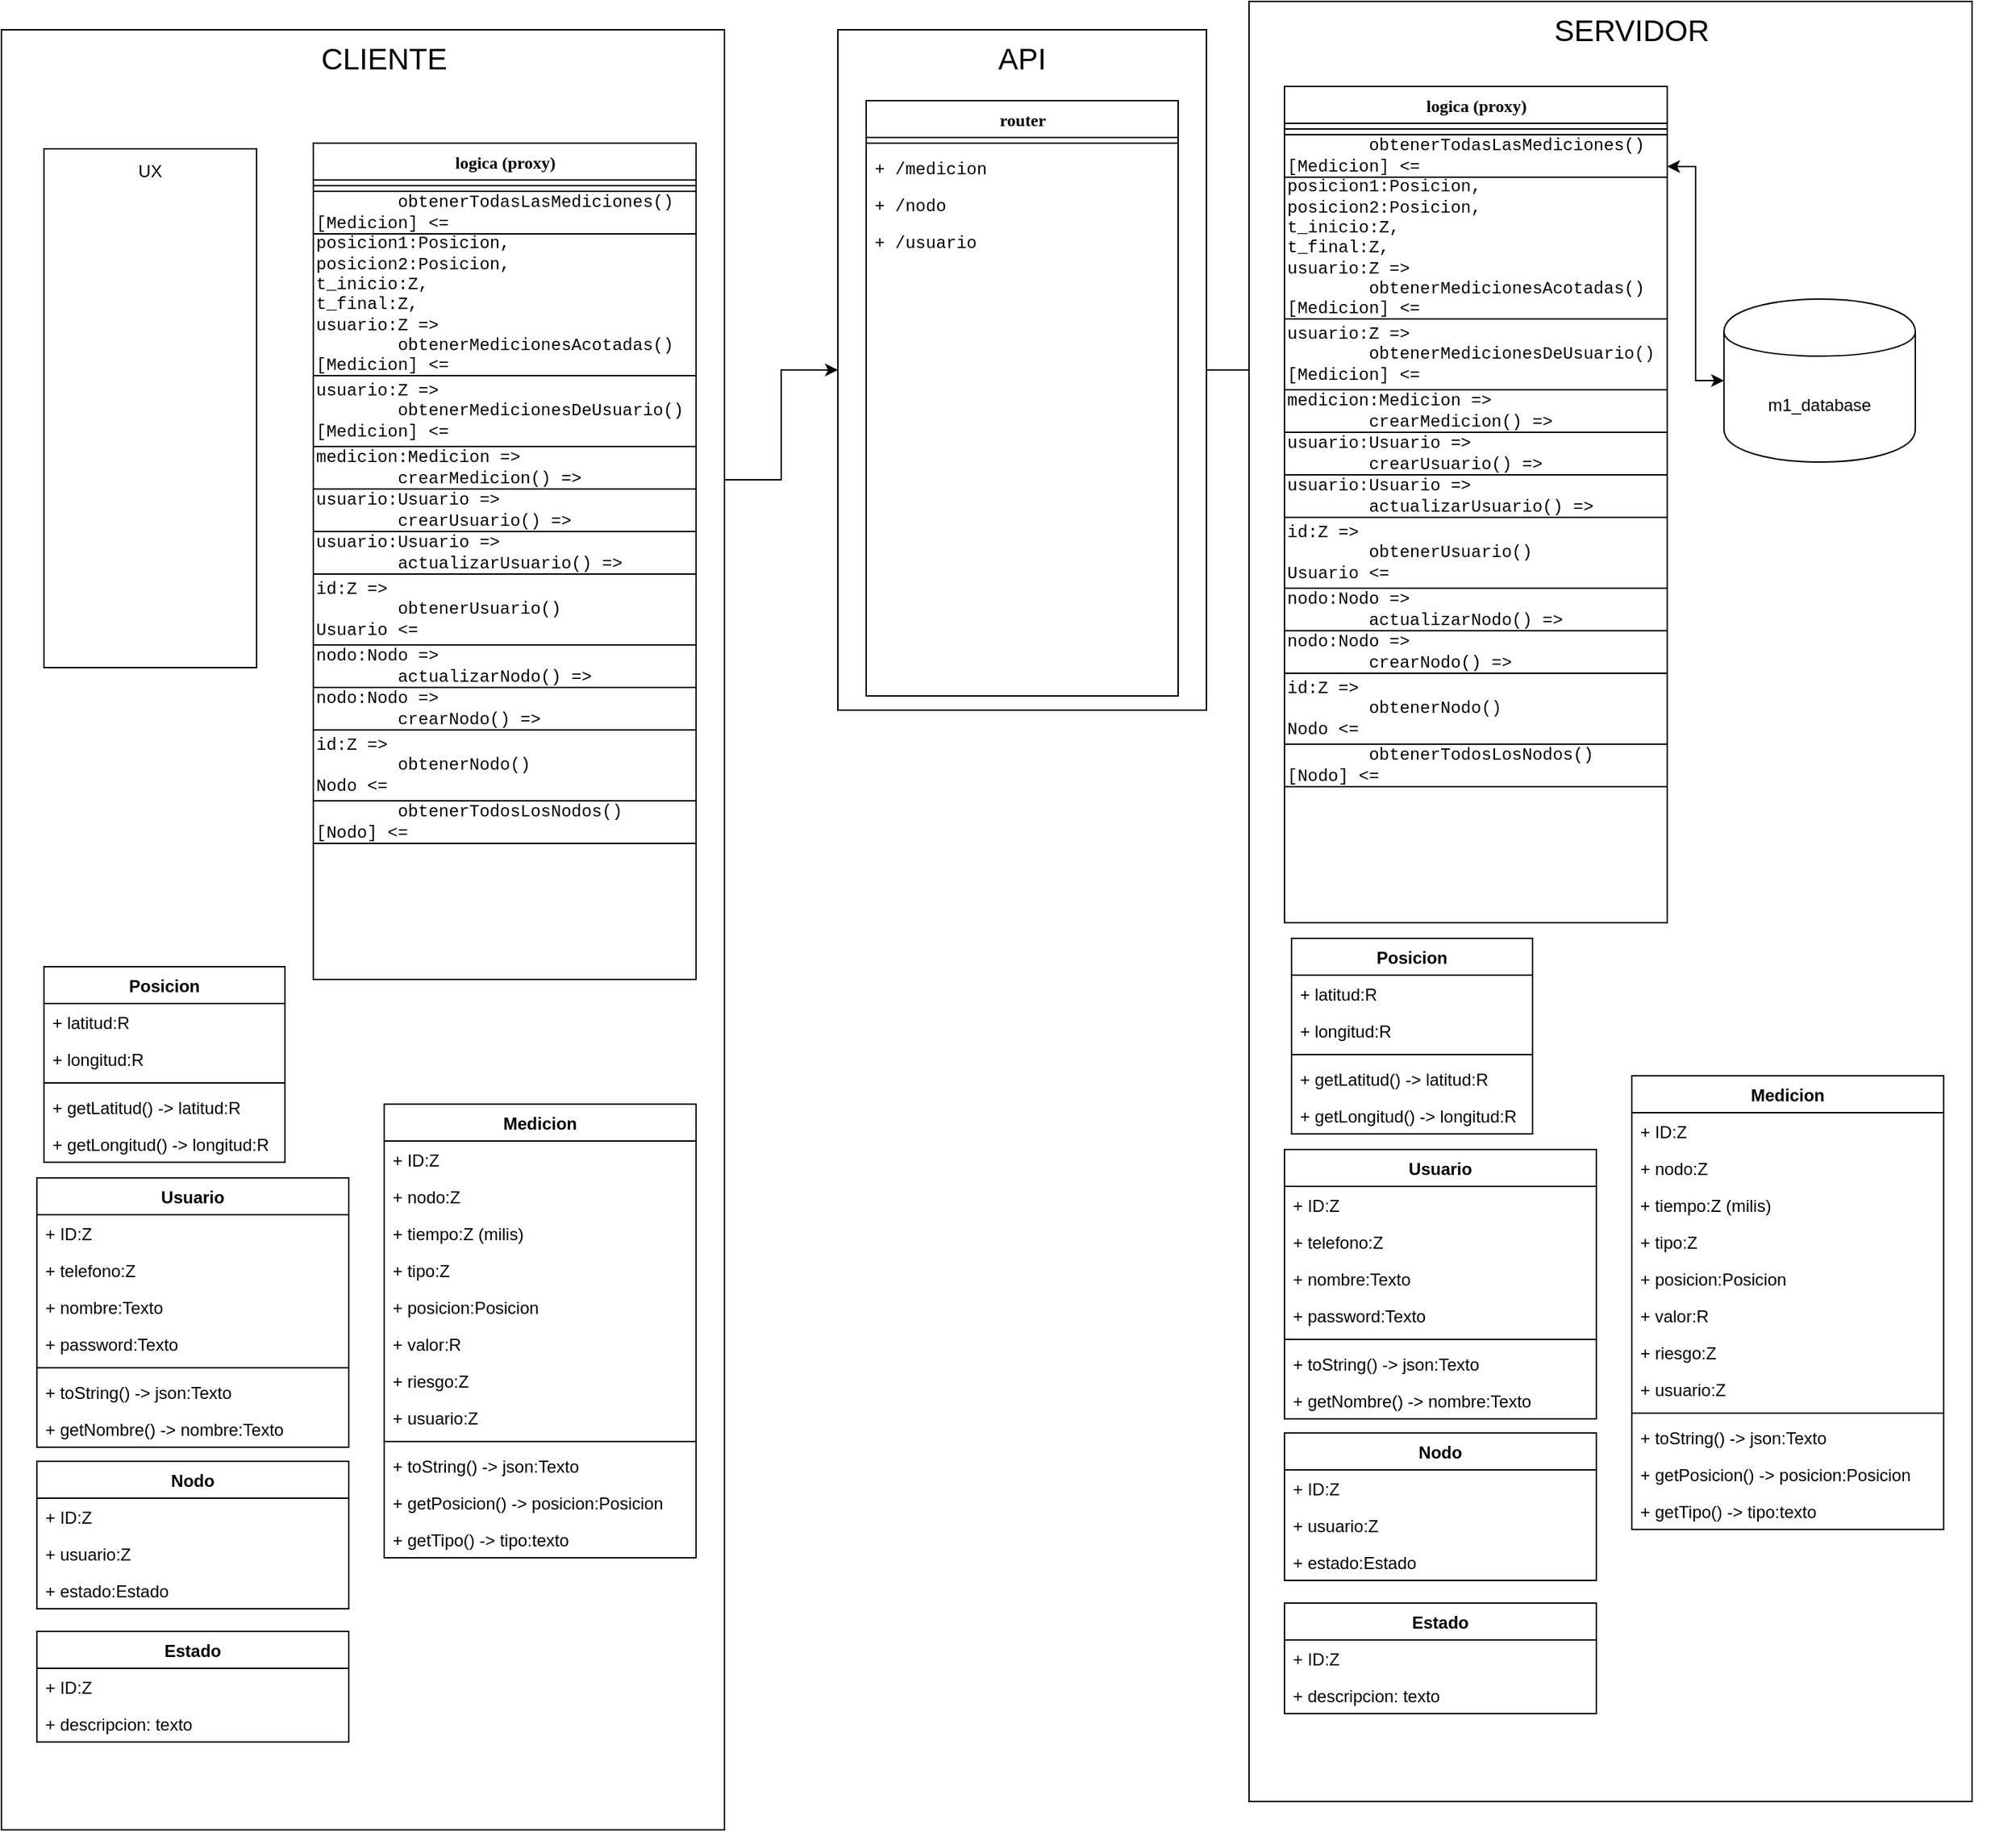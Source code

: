 <mxfile version="12.6.5" type="device"><diagram name="Page-1" id="6133507b-19e7-1e82-6fc7-422aa6c4b21f"><mxGraphModel dx="1240" dy="729" grid="1" gridSize="10" guides="1" tooltips="1" connect="1" arrows="1" fold="1" page="1" pageScale="1" pageWidth="1100" pageHeight="850" background="#ffffff" math="0" shadow="0"><root><mxCell id="0"/><mxCell id="1" parent="0"/><mxCell id="sc-52_LfDjqddXTNMuzJ-3" value="" style="group" parent="1" vertex="1" connectable="0"><mxGeometry x="120" y="50" width="510" height="1270" as="geometry"/></mxCell><mxCell id="sc-52_LfDjqddXTNMuzJ-1" value="" style="rounded=0;whiteSpace=wrap;html=1;" parent="sc-52_LfDjqddXTNMuzJ-3" vertex="1"><mxGeometry x="-30" width="510" height="1270" as="geometry"/></mxCell><mxCell id="sc-52_LfDjqddXTNMuzJ-2" value="&lt;font style=&quot;font-size: 21px&quot;&gt;CLIENTE&lt;/font&gt;" style="text;html=1;strokeColor=none;fillColor=none;align=center;verticalAlign=middle;whiteSpace=wrap;rounded=0;" parent="sc-52_LfDjqddXTNMuzJ-3" vertex="1"><mxGeometry x="175" y="10" width="130" height="20" as="geometry"/></mxCell><mxCell id="235556782a83e6d0-1" value="logica (proxy)" style="swimlane;html=1;fontStyle=1;align=center;verticalAlign=top;childLayout=stackLayout;horizontal=1;startSize=26;horizontalStack=0;resizeParent=1;resizeLast=0;collapsible=1;marginBottom=0;swimlaneFillColor=#ffffff;rounded=0;shadow=0;comic=0;labelBackgroundColor=none;strokeWidth=1;fillColor=none;fontFamily=Verdana;fontSize=12" parent="sc-52_LfDjqddXTNMuzJ-3" vertex="1"><mxGeometry x="190" y="80" width="270" height="590" as="geometry"/></mxCell><mxCell id="235556782a83e6d0-6" value="" style="line;html=1;strokeWidth=1;fillColor=none;align=left;verticalAlign=middle;spacingTop=-1;spacingLeft=3;spacingRight=3;rotatable=0;labelPosition=right;points=[];portConstraint=eastwest;" parent="235556782a83e6d0-1" vertex="1"><mxGeometry y="26" width="270" height="8" as="geometry"/></mxCell><mxCell id="5X_iFyQUQgS1Uzfc3_gg-1" value="&amp;nbsp; &amp;nbsp; &amp;nbsp; &amp;nbsp; obtenerTodasLasMediciones()&lt;br&gt;[Medicion] &amp;lt;=" style="rounded=0;whiteSpace=wrap;html=1;autosize=1;fontFamily=Courier New;align=left;" vertex="1" parent="235556782a83e6d0-1"><mxGeometry y="34" width="270" height="30" as="geometry"/></mxCell><mxCell id="5X_iFyQUQgS1Uzfc3_gg-11" value="posicion1:Posicion,&lt;br&gt;posicion2:Posicion,&lt;br&gt;t_inicio:Z,&lt;br&gt;t_final:Z,&lt;br&gt;usuario:Z =&amp;gt;&lt;br&gt;&amp;nbsp; &amp;nbsp; &amp;nbsp; &amp;nbsp; obtenerMedicionesAcotadas()&lt;br&gt;[Medicion] &amp;lt;=" style="rounded=0;whiteSpace=wrap;html=1;autosize=1;fontFamily=Courier New;align=left;" vertex="1" parent="235556782a83e6d0-1"><mxGeometry y="64" width="270" height="100" as="geometry"/></mxCell><mxCell id="5X_iFyQUQgS1Uzfc3_gg-21" value="usuario:Z =&amp;gt;&lt;br&gt;&amp;nbsp; &amp;nbsp; &amp;nbsp; &amp;nbsp; obtenerMedicionesDeUsuario()&lt;br&gt;[Medicion] &amp;lt;=" style="rounded=0;whiteSpace=wrap;html=1;autosize=1;fontFamily=Courier New;align=left;" vertex="1" parent="235556782a83e6d0-1"><mxGeometry y="164" width="270" height="50" as="geometry"/></mxCell><mxCell id="5X_iFyQUQgS1Uzfc3_gg-13" value="medicion:Medicion =&amp;gt;&lt;br&gt;&amp;nbsp; &amp;nbsp; &amp;nbsp; &amp;nbsp; crearMedicion() =&amp;gt;" style="rounded=0;whiteSpace=wrap;html=1;autosize=1;fontFamily=Courier New;align=left;" vertex="1" parent="235556782a83e6d0-1"><mxGeometry y="214" width="270" height="30" as="geometry"/></mxCell><mxCell id="5X_iFyQUQgS1Uzfc3_gg-14" value="usuario:Usuario =&amp;gt;&lt;br&gt;&amp;nbsp; &amp;nbsp; &amp;nbsp; &amp;nbsp; crearUsuario() =&amp;gt;" style="rounded=0;whiteSpace=wrap;html=1;autosize=1;fontFamily=Courier New;align=left;" vertex="1" parent="235556782a83e6d0-1"><mxGeometry y="244" width="270" height="30" as="geometry"/></mxCell><mxCell id="5X_iFyQUQgS1Uzfc3_gg-15" value="usuario:Usuario =&amp;gt;&lt;br&gt;&amp;nbsp; &amp;nbsp; &amp;nbsp; &amp;nbsp; actualizarUsuario() =&amp;gt;" style="rounded=0;whiteSpace=wrap;html=1;autosize=1;fontFamily=Courier New;align=left;" vertex="1" parent="235556782a83e6d0-1"><mxGeometry y="274" width="270" height="30" as="geometry"/></mxCell><mxCell id="5X_iFyQUQgS1Uzfc3_gg-16" value="id:Z =&amp;gt;&lt;br&gt;&amp;nbsp; &amp;nbsp; &amp;nbsp; &amp;nbsp; obtenerUsuario()&lt;br&gt;Usuario &amp;lt;=" style="rounded=0;whiteSpace=wrap;html=1;autosize=1;fontFamily=Courier New;align=left;" vertex="1" parent="235556782a83e6d0-1"><mxGeometry y="304" width="270" height="50" as="geometry"/></mxCell><mxCell id="5X_iFyQUQgS1Uzfc3_gg-17" value="nodo:Nodo =&amp;gt;&lt;br&gt;&amp;nbsp; &amp;nbsp; &amp;nbsp; &amp;nbsp; actualizarNodo() =&amp;gt;" style="rounded=0;whiteSpace=wrap;html=1;autosize=1;fontFamily=Courier New;align=left;" vertex="1" parent="235556782a83e6d0-1"><mxGeometry y="354" width="270" height="30" as="geometry"/></mxCell><mxCell id="5X_iFyQUQgS1Uzfc3_gg-18" value="nodo:Nodo =&amp;gt;&lt;br&gt;&amp;nbsp; &amp;nbsp; &amp;nbsp; &amp;nbsp; crearNodo() =&amp;gt;" style="rounded=0;whiteSpace=wrap;html=1;autosize=1;fontFamily=Courier New;align=left;" vertex="1" parent="235556782a83e6d0-1"><mxGeometry y="384" width="270" height="30" as="geometry"/></mxCell><mxCell id="5X_iFyQUQgS1Uzfc3_gg-19" value="id:Z =&amp;gt;&lt;br&gt;&amp;nbsp; &amp;nbsp; &amp;nbsp; &amp;nbsp; obtenerNodo()&lt;br&gt;Nodo &amp;lt;=" style="rounded=0;whiteSpace=wrap;html=1;autosize=1;fontFamily=Courier New;align=left;" vertex="1" parent="235556782a83e6d0-1"><mxGeometry y="414" width="270" height="50" as="geometry"/></mxCell><mxCell id="5X_iFyQUQgS1Uzfc3_gg-20" value="&amp;nbsp; &amp;nbsp; &amp;nbsp; &amp;nbsp; obtenerTodosLosNodos()&lt;br&gt;[Nodo] &amp;lt;=" style="rounded=0;whiteSpace=wrap;html=1;autosize=1;fontFamily=Courier New;align=left;" vertex="1" parent="235556782a83e6d0-1"><mxGeometry y="464" width="270" height="30" as="geometry"/></mxCell><mxCell id="sc-52_LfDjqddXTNMuzJ-56" value="Posicion" style="swimlane;fontStyle=1;align=center;verticalAlign=top;childLayout=stackLayout;horizontal=1;startSize=26;horizontalStack=0;resizeParent=1;resizeParentMax=0;resizeLast=0;collapsible=1;marginBottom=0;labelBackgroundColor=none;fillColor=#ffffff;" parent="sc-52_LfDjqddXTNMuzJ-3" vertex="1"><mxGeometry y="661" width="170" height="138" as="geometry"/></mxCell><mxCell id="sc-52_LfDjqddXTNMuzJ-60" value="+ latitud:R" style="text;strokeColor=none;fillColor=none;align=left;verticalAlign=top;spacingLeft=4;spacingRight=4;overflow=hidden;rotatable=0;points=[[0,0.5],[1,0.5]];portConstraint=eastwest;" parent="sc-52_LfDjqddXTNMuzJ-56" vertex="1"><mxGeometry y="26" width="170" height="26" as="geometry"/></mxCell><mxCell id="sc-52_LfDjqddXTNMuzJ-61" value="+ longitud:R" style="text;strokeColor=none;fillColor=none;align=left;verticalAlign=top;spacingLeft=4;spacingRight=4;overflow=hidden;rotatable=0;points=[[0,0.5],[1,0.5]];portConstraint=eastwest;" parent="sc-52_LfDjqddXTNMuzJ-56" vertex="1"><mxGeometry y="52" width="170" height="26" as="geometry"/></mxCell><mxCell id="sc-52_LfDjqddXTNMuzJ-58" value="" style="line;strokeWidth=1;fillColor=none;align=left;verticalAlign=middle;spacingTop=-1;spacingLeft=3;spacingRight=3;rotatable=0;labelPosition=right;points=[];portConstraint=eastwest;" parent="sc-52_LfDjqddXTNMuzJ-56" vertex="1"><mxGeometry y="78" width="170" height="8" as="geometry"/></mxCell><mxCell id="sc-52_LfDjqddXTNMuzJ-59" value="+ getLatitud() -&gt; latitud:R" style="text;strokeColor=none;fillColor=none;align=left;verticalAlign=top;spacingLeft=4;spacingRight=4;overflow=hidden;rotatable=0;points=[[0,0.5],[1,0.5]];portConstraint=eastwest;" parent="sc-52_LfDjqddXTNMuzJ-56" vertex="1"><mxGeometry y="86" width="170" height="26" as="geometry"/></mxCell><mxCell id="sc-52_LfDjqddXTNMuzJ-62" value="+ getLongitud() -&gt; longitud:R" style="text;strokeColor=none;fillColor=none;align=left;verticalAlign=top;spacingLeft=4;spacingRight=4;overflow=hidden;rotatable=0;points=[[0,0.5],[1,0.5]];portConstraint=eastwest;" parent="sc-52_LfDjqddXTNMuzJ-56" vertex="1"><mxGeometry y="112" width="170" height="26" as="geometry"/></mxCell><mxCell id="sc-52_LfDjqddXTNMuzJ-32" value="Medicion" style="swimlane;fontStyle=1;align=center;verticalAlign=top;childLayout=stackLayout;horizontal=1;startSize=26;horizontalStack=0;resizeParent=1;resizeParentMax=0;resizeLast=0;collapsible=1;marginBottom=0;" parent="sc-52_LfDjqddXTNMuzJ-3" vertex="1"><mxGeometry x="240" y="758" width="220" height="320" as="geometry"/></mxCell><mxCell id="sc-52_LfDjqddXTNMuzJ-44" value="+ ID:Z" style="text;strokeColor=none;fillColor=none;align=left;verticalAlign=top;spacingLeft=4;spacingRight=4;overflow=hidden;rotatable=0;points=[[0,0.5],[1,0.5]];portConstraint=eastwest;" parent="sc-52_LfDjqddXTNMuzJ-32" vertex="1"><mxGeometry y="26" width="220" height="26" as="geometry"/></mxCell><mxCell id="sc-52_LfDjqddXTNMuzJ-50" value="+ nodo:Z" style="text;strokeColor=none;fillColor=none;align=left;verticalAlign=top;spacingLeft=4;spacingRight=4;overflow=hidden;rotatable=0;points=[[0,0.5],[1,0.5]];portConstraint=eastwest;" parent="sc-52_LfDjqddXTNMuzJ-32" vertex="1"><mxGeometry y="52" width="220" height="26" as="geometry"/></mxCell><mxCell id="sc-52_LfDjqddXTNMuzJ-49" value="+ tiempo:Z (milis)" style="text;strokeColor=none;fillColor=none;align=left;verticalAlign=top;spacingLeft=4;spacingRight=4;overflow=hidden;rotatable=0;points=[[0,0.5],[1,0.5]];portConstraint=eastwest;" parent="sc-52_LfDjqddXTNMuzJ-32" vertex="1"><mxGeometry y="78" width="220" height="26" as="geometry"/></mxCell><mxCell id="sc-52_LfDjqddXTNMuzJ-48" value="+ tipo:Z" style="text;strokeColor=none;fillColor=none;align=left;verticalAlign=top;spacingLeft=4;spacingRight=4;overflow=hidden;rotatable=0;points=[[0,0.5],[1,0.5]];portConstraint=eastwest;" parent="sc-52_LfDjqddXTNMuzJ-32" vertex="1"><mxGeometry y="104" width="220" height="26" as="geometry"/></mxCell><mxCell id="sc-52_LfDjqddXTNMuzJ-47" value="+ posicion:Posicion" style="text;strokeColor=none;fillColor=none;align=left;verticalAlign=top;spacingLeft=4;spacingRight=4;overflow=hidden;rotatable=0;points=[[0,0.5],[1,0.5]];portConstraint=eastwest;" parent="sc-52_LfDjqddXTNMuzJ-32" vertex="1"><mxGeometry y="130" width="220" height="26" as="geometry"/></mxCell><mxCell id="sc-52_LfDjqddXTNMuzJ-45" value="+ valor:R" style="text;strokeColor=none;fillColor=none;align=left;verticalAlign=top;spacingLeft=4;spacingRight=4;overflow=hidden;rotatable=0;points=[[0,0.5],[1,0.5]];portConstraint=eastwest;" parent="sc-52_LfDjqddXTNMuzJ-32" vertex="1"><mxGeometry y="156" width="220" height="26" as="geometry"/></mxCell><mxCell id="325u3nL-SBD2Wd6qfBEN-95" value="+ riesgo:Z" style="text;strokeColor=none;fillColor=none;align=left;verticalAlign=top;spacingLeft=4;spacingRight=4;overflow=hidden;rotatable=0;points=[[0,0.5],[1,0.5]];portConstraint=eastwest;" parent="sc-52_LfDjqddXTNMuzJ-32" vertex="1"><mxGeometry y="182" width="220" height="26" as="geometry"/></mxCell><mxCell id="5X_iFyQUQgS1Uzfc3_gg-8" value="+ usuario:Z" style="text;strokeColor=none;fillColor=none;align=left;verticalAlign=top;spacingLeft=4;spacingRight=4;overflow=hidden;rotatable=0;points=[[0,0.5],[1,0.5]];portConstraint=eastwest;" vertex="1" parent="sc-52_LfDjqddXTNMuzJ-32"><mxGeometry y="208" width="220" height="26" as="geometry"/></mxCell><mxCell id="sc-52_LfDjqddXTNMuzJ-34" value="" style="line;strokeWidth=1;fillColor=none;align=left;verticalAlign=middle;spacingTop=-1;spacingLeft=3;spacingRight=3;rotatable=0;labelPosition=right;points=[];portConstraint=eastwest;" parent="sc-52_LfDjqddXTNMuzJ-32" vertex="1"><mxGeometry y="234" width="220" height="8" as="geometry"/></mxCell><mxCell id="sc-52_LfDjqddXTNMuzJ-51" value="+ toString() -&gt; json:Texto" style="text;strokeColor=none;fillColor=none;align=left;verticalAlign=top;spacingLeft=4;spacingRight=4;overflow=hidden;rotatable=0;points=[[0,0.5],[1,0.5]];portConstraint=eastwest;" parent="sc-52_LfDjqddXTNMuzJ-32" vertex="1"><mxGeometry y="242" width="220" height="26" as="geometry"/></mxCell><mxCell id="sc-52_LfDjqddXTNMuzJ-35" value="+ getPosicion() -&gt; posicion:Posicion" style="text;strokeColor=none;fillColor=none;align=left;verticalAlign=top;spacingLeft=4;spacingRight=4;overflow=hidden;rotatable=0;points=[[0,0.5],[1,0.5]];portConstraint=eastwest;" parent="sc-52_LfDjqddXTNMuzJ-32" vertex="1"><mxGeometry y="268" width="220" height="26" as="geometry"/></mxCell><mxCell id="BmbY004WL_d5LKqycVgw-6" value="+ getTipo() -&gt; tipo:texto" style="text;strokeColor=none;fillColor=none;align=left;verticalAlign=top;spacingLeft=4;spacingRight=4;overflow=hidden;rotatable=0;points=[[0,0.5],[1,0.5]];portConstraint=eastwest;" parent="sc-52_LfDjqddXTNMuzJ-32" vertex="1"><mxGeometry y="294" width="220" height="26" as="geometry"/></mxCell><mxCell id="pipGjSjrgQ9NC8ATmUn0-1" value="Usuario" style="swimlane;fontStyle=1;align=center;verticalAlign=top;childLayout=stackLayout;horizontal=1;startSize=26;horizontalStack=0;resizeParent=1;resizeParentMax=0;resizeLast=0;collapsible=1;marginBottom=0;" parent="sc-52_LfDjqddXTNMuzJ-3" vertex="1"><mxGeometry x="-5" y="810" width="220" height="190" as="geometry"/></mxCell><mxCell id="pipGjSjrgQ9NC8ATmUn0-2" value="+ ID:Z" style="text;strokeColor=none;fillColor=none;align=left;verticalAlign=top;spacingLeft=4;spacingRight=4;overflow=hidden;rotatable=0;points=[[0,0.5],[1,0.5]];portConstraint=eastwest;" parent="pipGjSjrgQ9NC8ATmUn0-1" vertex="1"><mxGeometry y="26" width="220" height="26" as="geometry"/></mxCell><mxCell id="pipGjSjrgQ9NC8ATmUn0-3" value="+ telefono:Z" style="text;strokeColor=none;fillColor=none;align=left;verticalAlign=top;spacingLeft=4;spacingRight=4;overflow=hidden;rotatable=0;points=[[0,0.5],[1,0.5]];portConstraint=eastwest;" parent="pipGjSjrgQ9NC8ATmUn0-1" vertex="1"><mxGeometry y="52" width="220" height="26" as="geometry"/></mxCell><mxCell id="pipGjSjrgQ9NC8ATmUn0-4" value="+ nombre:Texto" style="text;strokeColor=none;fillColor=none;align=left;verticalAlign=top;spacingLeft=4;spacingRight=4;overflow=hidden;rotatable=0;points=[[0,0.5],[1,0.5]];portConstraint=eastwest;" parent="pipGjSjrgQ9NC8ATmUn0-1" vertex="1"><mxGeometry y="78" width="220" height="26" as="geometry"/></mxCell><mxCell id="pipGjSjrgQ9NC8ATmUn0-5" value="+ password:Texto" style="text;strokeColor=none;fillColor=none;align=left;verticalAlign=top;spacingLeft=4;spacingRight=4;overflow=hidden;rotatable=0;points=[[0,0.5],[1,0.5]];portConstraint=eastwest;" parent="pipGjSjrgQ9NC8ATmUn0-1" vertex="1"><mxGeometry y="104" width="220" height="26" as="geometry"/></mxCell><mxCell id="pipGjSjrgQ9NC8ATmUn0-9" value="" style="line;strokeWidth=1;fillColor=none;align=left;verticalAlign=middle;spacingTop=-1;spacingLeft=3;spacingRight=3;rotatable=0;labelPosition=right;points=[];portConstraint=eastwest;" parent="pipGjSjrgQ9NC8ATmUn0-1" vertex="1"><mxGeometry y="130" width="220" height="8" as="geometry"/></mxCell><mxCell id="pipGjSjrgQ9NC8ATmUn0-10" value="+ toString() -&gt; json:Texto" style="text;strokeColor=none;fillColor=none;align=left;verticalAlign=top;spacingLeft=4;spacingRight=4;overflow=hidden;rotatable=0;points=[[0,0.5],[1,0.5]];portConstraint=eastwest;" parent="pipGjSjrgQ9NC8ATmUn0-1" vertex="1"><mxGeometry y="138" width="220" height="26" as="geometry"/></mxCell><mxCell id="pipGjSjrgQ9NC8ATmUn0-11" value="+ getNombre() -&gt; nombre:Texto" style="text;strokeColor=none;fillColor=none;align=left;verticalAlign=top;spacingLeft=4;spacingRight=4;overflow=hidden;rotatable=0;points=[[0,0.5],[1,0.5]];portConstraint=eastwest;" parent="pipGjSjrgQ9NC8ATmUn0-1" vertex="1"><mxGeometry y="164" width="220" height="26" as="geometry"/></mxCell><mxCell id="pipGjSjrgQ9NC8ATmUn0-18" value="Nodo" style="swimlane;fontStyle=1;align=center;verticalAlign=top;childLayout=stackLayout;horizontal=1;startSize=26;horizontalStack=0;resizeParent=1;resizeParentMax=0;resizeLast=0;collapsible=1;marginBottom=0;" parent="sc-52_LfDjqddXTNMuzJ-3" vertex="1"><mxGeometry x="-5" y="1010" width="220" height="104" as="geometry"/></mxCell><mxCell id="pipGjSjrgQ9NC8ATmUn0-19" value="+ ID:Z" style="text;strokeColor=none;fillColor=none;align=left;verticalAlign=top;spacingLeft=4;spacingRight=4;overflow=hidden;rotatable=0;points=[[0,0.5],[1,0.5]];portConstraint=eastwest;" parent="pipGjSjrgQ9NC8ATmUn0-18" vertex="1"><mxGeometry y="26" width="220" height="26" as="geometry"/></mxCell><mxCell id="pipGjSjrgQ9NC8ATmUn0-20" value="+ usuario:Z" style="text;strokeColor=none;fillColor=none;align=left;verticalAlign=top;spacingLeft=4;spacingRight=4;overflow=hidden;rotatable=0;points=[[0,0.5],[1,0.5]];portConstraint=eastwest;" parent="pipGjSjrgQ9NC8ATmUn0-18" vertex="1"><mxGeometry y="52" width="220" height="26" as="geometry"/></mxCell><mxCell id="0Kv_b4-4Ep6_lvJzIhoJ-1" value="+ estado:Estado" style="text;strokeColor=none;fillColor=none;align=left;verticalAlign=top;spacingLeft=4;spacingRight=4;overflow=hidden;rotatable=0;points=[[0,0.5],[1,0.5]];portConstraint=eastwest;" parent="pipGjSjrgQ9NC8ATmUn0-18" vertex="1"><mxGeometry y="78" width="220" height="26" as="geometry"/></mxCell><mxCell id="BmbY004WL_d5LKqycVgw-111" value="" style="rounded=0;whiteSpace=wrap;html=1;" parent="sc-52_LfDjqddXTNMuzJ-3" vertex="1"><mxGeometry y="84" width="150" height="366" as="geometry"/></mxCell><mxCell id="BmbY004WL_d5LKqycVgw-112" value="UX" style="text;html=1;strokeColor=none;fillColor=none;align=center;verticalAlign=middle;whiteSpace=wrap;rounded=0;" parent="sc-52_LfDjqddXTNMuzJ-3" vertex="1"><mxGeometry x="55" y="90" width="40" height="20" as="geometry"/></mxCell><mxCell id="5X_iFyQUQgS1Uzfc3_gg-4" value="Estado" style="swimlane;fontStyle=1;align=center;verticalAlign=top;childLayout=stackLayout;horizontal=1;startSize=26;horizontalStack=0;resizeParent=1;resizeParentMax=0;resizeLast=0;collapsible=1;marginBottom=0;" vertex="1" parent="sc-52_LfDjqddXTNMuzJ-3"><mxGeometry x="-5" y="1130" width="220" height="78" as="geometry"/></mxCell><mxCell id="5X_iFyQUQgS1Uzfc3_gg-5" value="+ ID:Z" style="text;strokeColor=none;fillColor=none;align=left;verticalAlign=top;spacingLeft=4;spacingRight=4;overflow=hidden;rotatable=0;points=[[0,0.5],[1,0.5]];portConstraint=eastwest;" vertex="1" parent="5X_iFyQUQgS1Uzfc3_gg-4"><mxGeometry y="26" width="220" height="26" as="geometry"/></mxCell><mxCell id="5X_iFyQUQgS1Uzfc3_gg-6" value="+ descripcion: texto" style="text;strokeColor=none;fillColor=none;align=left;verticalAlign=top;spacingLeft=4;spacingRight=4;overflow=hidden;rotatable=0;points=[[0,0.5],[1,0.5]];portConstraint=eastwest;" vertex="1" parent="5X_iFyQUQgS1Uzfc3_gg-4"><mxGeometry y="52" width="220" height="26" as="geometry"/></mxCell><mxCell id="BmbY004WL_d5LKqycVgw-7" value="" style="group" parent="1" vertex="1" connectable="0"><mxGeometry x="680" y="50" width="260" height="480" as="geometry"/></mxCell><mxCell id="BmbY004WL_d5LKqycVgw-8" value="" style="rounded=0;whiteSpace=wrap;html=1;" parent="BmbY004WL_d5LKqycVgw-7" vertex="1"><mxGeometry width="260" height="480" as="geometry"/></mxCell><mxCell id="BmbY004WL_d5LKqycVgw-9" value="&lt;font style=&quot;font-size: 21px&quot;&gt;API&lt;/font&gt;" style="text;html=1;strokeColor=none;fillColor=none;align=center;verticalAlign=middle;whiteSpace=wrap;rounded=0;" parent="BmbY004WL_d5LKqycVgw-7" vertex="1"><mxGeometry x="94.792" y="10" width="70.417" height="20" as="geometry"/></mxCell><mxCell id="BmbY004WL_d5LKqycVgw-10" value="router" style="swimlane;html=1;fontStyle=1;align=center;verticalAlign=top;childLayout=stackLayout;horizontal=1;startSize=26;horizontalStack=0;resizeParent=1;resizeLast=0;collapsible=1;marginBottom=0;swimlaneFillColor=#ffffff;rounded=0;shadow=0;comic=0;labelBackgroundColor=none;strokeWidth=1;fillColor=none;fontFamily=Verdana;fontSize=12" parent="BmbY004WL_d5LKqycVgw-7" vertex="1"><mxGeometry x="20" y="50" width="220" height="420" as="geometry"/></mxCell><mxCell id="BmbY004WL_d5LKqycVgw-11" value="" style="line;html=1;strokeWidth=1;fillColor=none;align=left;verticalAlign=middle;spacingTop=-1;spacingLeft=3;spacingRight=3;rotatable=0;labelPosition=right;points=[];portConstraint=eastwest;" parent="BmbY004WL_d5LKqycVgw-10" vertex="1"><mxGeometry y="26" width="220" height="8" as="geometry"/></mxCell><mxCell id="BmbY004WL_d5LKqycVgw-12" value="&lt;font face=&quot;Courier New&quot;&gt;+ /medicion&lt;/font&gt;" style="text;html=1;strokeColor=none;fillColor=none;align=left;verticalAlign=top;spacingLeft=4;spacingRight=4;whiteSpace=wrap;overflow=hidden;rotatable=0;points=[[0,0.5],[1,0.5]];portConstraint=eastwest;" parent="BmbY004WL_d5LKqycVgw-10" vertex="1"><mxGeometry y="34" width="220" height="26" as="geometry"/></mxCell><mxCell id="5X_iFyQUQgS1Uzfc3_gg-9" value="&lt;font face=&quot;Courier New&quot;&gt;+ /nodo&lt;/font&gt;" style="text;html=1;strokeColor=none;fillColor=none;align=left;verticalAlign=top;spacingLeft=4;spacingRight=4;whiteSpace=wrap;overflow=hidden;rotatable=0;points=[[0,0.5],[1,0.5]];portConstraint=eastwest;" vertex="1" parent="BmbY004WL_d5LKqycVgw-10"><mxGeometry y="60" width="220" height="26" as="geometry"/></mxCell><mxCell id="5X_iFyQUQgS1Uzfc3_gg-10" value="&lt;font face=&quot;Courier New&quot;&gt;+ /usuario&lt;/font&gt;" style="text;html=1;strokeColor=none;fillColor=none;align=left;verticalAlign=top;spacingLeft=4;spacingRight=4;whiteSpace=wrap;overflow=hidden;rotatable=0;points=[[0,0.5],[1,0.5]];portConstraint=eastwest;" vertex="1" parent="BmbY004WL_d5LKqycVgw-10"><mxGeometry y="86" width="220" height="26" as="geometry"/></mxCell><mxCell id="BmbY004WL_d5LKqycVgw-32" style="edgeStyle=orthogonalEdgeStyle;rounded=0;orthogonalLoop=1;jettySize=auto;html=1;exitX=1;exitY=0.25;exitDx=0;exitDy=0;entryX=0;entryY=0.5;entryDx=0;entryDy=0;" parent="1" source="sc-52_LfDjqddXTNMuzJ-1" target="BmbY004WL_d5LKqycVgw-8" edge="1"><mxGeometry relative="1" as="geometry"/></mxCell><mxCell id="BmbY004WL_d5LKqycVgw-33" style="edgeStyle=orthogonalEdgeStyle;rounded=0;orthogonalLoop=1;jettySize=auto;html=1;entryX=0;entryY=0.25;entryDx=0;entryDy=0;" parent="1" source="BmbY004WL_d5LKqycVgw-8" edge="1"><mxGeometry relative="1" as="geometry"><mxPoint x="1000" y="370.0" as="targetPoint"/></mxGeometry></mxCell><mxCell id="5X_iFyQUQgS1Uzfc3_gg-22" value="" style="group" vertex="1" connectable="0" parent="1"><mxGeometry x="1000" y="30" width="510" height="1270" as="geometry"/></mxCell><mxCell id="5X_iFyQUQgS1Uzfc3_gg-23" value="" style="rounded=0;whiteSpace=wrap;html=1;" vertex="1" parent="5X_iFyQUQgS1Uzfc3_gg-22"><mxGeometry x="-30" width="510" height="1270" as="geometry"/></mxCell><mxCell id="5X_iFyQUQgS1Uzfc3_gg-24" value="&lt;font style=&quot;font-size: 21px&quot;&gt;SERVIDOR&lt;/font&gt;" style="text;html=1;strokeColor=none;fillColor=none;align=center;verticalAlign=middle;whiteSpace=wrap;rounded=0;" vertex="1" parent="5X_iFyQUQgS1Uzfc3_gg-22"><mxGeometry x="175" y="10" width="130" height="20" as="geometry"/></mxCell><mxCell id="5X_iFyQUQgS1Uzfc3_gg-25" value="logica (proxy)" style="swimlane;html=1;fontStyle=1;align=center;verticalAlign=top;childLayout=stackLayout;horizontal=1;startSize=26;horizontalStack=0;resizeParent=1;resizeLast=0;collapsible=1;marginBottom=0;swimlaneFillColor=#ffffff;rounded=0;shadow=0;comic=0;labelBackgroundColor=none;strokeWidth=1;fillColor=none;fontFamily=Verdana;fontSize=12" vertex="1" parent="5X_iFyQUQgS1Uzfc3_gg-22"><mxGeometry x="-5" y="60" width="270" height="590" as="geometry"/></mxCell><mxCell id="5X_iFyQUQgS1Uzfc3_gg-26" value="" style="line;html=1;strokeWidth=1;fillColor=none;align=left;verticalAlign=middle;spacingTop=-1;spacingLeft=3;spacingRight=3;rotatable=0;labelPosition=right;points=[];portConstraint=eastwest;" vertex="1" parent="5X_iFyQUQgS1Uzfc3_gg-25"><mxGeometry y="26" width="270" height="8" as="geometry"/></mxCell><mxCell id="5X_iFyQUQgS1Uzfc3_gg-27" value="&amp;nbsp; &amp;nbsp; &amp;nbsp; &amp;nbsp; obtenerTodasLasMediciones()&lt;br&gt;[Medicion] &amp;lt;=" style="rounded=0;whiteSpace=wrap;html=1;autosize=1;fontFamily=Courier New;align=left;" vertex="1" parent="5X_iFyQUQgS1Uzfc3_gg-25"><mxGeometry y="34" width="270" height="30" as="geometry"/></mxCell><mxCell id="5X_iFyQUQgS1Uzfc3_gg-28" value="posicion1:Posicion,&lt;br&gt;posicion2:Posicion,&lt;br&gt;t_inicio:Z,&lt;br&gt;t_final:Z,&lt;br&gt;usuario:Z =&amp;gt;&lt;br&gt;&amp;nbsp; &amp;nbsp; &amp;nbsp; &amp;nbsp; obtenerMedicionesAcotadas()&lt;br&gt;[Medicion] &amp;lt;=" style="rounded=0;whiteSpace=wrap;html=1;autosize=1;fontFamily=Courier New;align=left;" vertex="1" parent="5X_iFyQUQgS1Uzfc3_gg-25"><mxGeometry y="64" width="270" height="100" as="geometry"/></mxCell><mxCell id="5X_iFyQUQgS1Uzfc3_gg-29" value="usuario:Z =&amp;gt;&lt;br&gt;&amp;nbsp; &amp;nbsp; &amp;nbsp; &amp;nbsp; obtenerMedicionesDeUsuario()&lt;br&gt;[Medicion] &amp;lt;=" style="rounded=0;whiteSpace=wrap;html=1;autosize=1;fontFamily=Courier New;align=left;" vertex="1" parent="5X_iFyQUQgS1Uzfc3_gg-25"><mxGeometry y="164" width="270" height="50" as="geometry"/></mxCell><mxCell id="5X_iFyQUQgS1Uzfc3_gg-30" value="medicion:Medicion =&amp;gt;&lt;br&gt;&amp;nbsp; &amp;nbsp; &amp;nbsp; &amp;nbsp; crearMedicion() =&amp;gt;" style="rounded=0;whiteSpace=wrap;html=1;autosize=1;fontFamily=Courier New;align=left;" vertex="1" parent="5X_iFyQUQgS1Uzfc3_gg-25"><mxGeometry y="214" width="270" height="30" as="geometry"/></mxCell><mxCell id="5X_iFyQUQgS1Uzfc3_gg-31" value="usuario:Usuario =&amp;gt;&lt;br&gt;&amp;nbsp; &amp;nbsp; &amp;nbsp; &amp;nbsp; crearUsuario() =&amp;gt;" style="rounded=0;whiteSpace=wrap;html=1;autosize=1;fontFamily=Courier New;align=left;" vertex="1" parent="5X_iFyQUQgS1Uzfc3_gg-25"><mxGeometry y="244" width="270" height="30" as="geometry"/></mxCell><mxCell id="5X_iFyQUQgS1Uzfc3_gg-32" value="usuario:Usuario =&amp;gt;&lt;br&gt;&amp;nbsp; &amp;nbsp; &amp;nbsp; &amp;nbsp; actualizarUsuario() =&amp;gt;" style="rounded=0;whiteSpace=wrap;html=1;autosize=1;fontFamily=Courier New;align=left;" vertex="1" parent="5X_iFyQUQgS1Uzfc3_gg-25"><mxGeometry y="274" width="270" height="30" as="geometry"/></mxCell><mxCell id="5X_iFyQUQgS1Uzfc3_gg-33" value="id:Z =&amp;gt;&lt;br&gt;&amp;nbsp; &amp;nbsp; &amp;nbsp; &amp;nbsp; obtenerUsuario()&lt;br&gt;Usuario &amp;lt;=" style="rounded=0;whiteSpace=wrap;html=1;autosize=1;fontFamily=Courier New;align=left;" vertex="1" parent="5X_iFyQUQgS1Uzfc3_gg-25"><mxGeometry y="304" width="270" height="50" as="geometry"/></mxCell><mxCell id="5X_iFyQUQgS1Uzfc3_gg-34" value="nodo:Nodo =&amp;gt;&lt;br&gt;&amp;nbsp; &amp;nbsp; &amp;nbsp; &amp;nbsp; actualizarNodo() =&amp;gt;" style="rounded=0;whiteSpace=wrap;html=1;autosize=1;fontFamily=Courier New;align=left;" vertex="1" parent="5X_iFyQUQgS1Uzfc3_gg-25"><mxGeometry y="354" width="270" height="30" as="geometry"/></mxCell><mxCell id="5X_iFyQUQgS1Uzfc3_gg-35" value="nodo:Nodo =&amp;gt;&lt;br&gt;&amp;nbsp; &amp;nbsp; &amp;nbsp; &amp;nbsp; crearNodo() =&amp;gt;" style="rounded=0;whiteSpace=wrap;html=1;autosize=1;fontFamily=Courier New;align=left;" vertex="1" parent="5X_iFyQUQgS1Uzfc3_gg-25"><mxGeometry y="384" width="270" height="30" as="geometry"/></mxCell><mxCell id="5X_iFyQUQgS1Uzfc3_gg-36" value="id:Z =&amp;gt;&lt;br&gt;&amp;nbsp; &amp;nbsp; &amp;nbsp; &amp;nbsp; obtenerNodo()&lt;br&gt;Nodo &amp;lt;=" style="rounded=0;whiteSpace=wrap;html=1;autosize=1;fontFamily=Courier New;align=left;" vertex="1" parent="5X_iFyQUQgS1Uzfc3_gg-25"><mxGeometry y="414" width="270" height="50" as="geometry"/></mxCell><mxCell id="5X_iFyQUQgS1Uzfc3_gg-37" value="&amp;nbsp; &amp;nbsp; &amp;nbsp; &amp;nbsp; obtenerTodosLosNodos()&lt;br&gt;[Nodo] &amp;lt;=" style="rounded=0;whiteSpace=wrap;html=1;autosize=1;fontFamily=Courier New;align=left;" vertex="1" parent="5X_iFyQUQgS1Uzfc3_gg-25"><mxGeometry y="464" width="270" height="30" as="geometry"/></mxCell><mxCell id="5X_iFyQUQgS1Uzfc3_gg-38" value="Posicion" style="swimlane;fontStyle=1;align=center;verticalAlign=top;childLayout=stackLayout;horizontal=1;startSize=26;horizontalStack=0;resizeParent=1;resizeParentMax=0;resizeLast=0;collapsible=1;marginBottom=0;labelBackgroundColor=none;fillColor=#ffffff;" vertex="1" parent="5X_iFyQUQgS1Uzfc3_gg-22"><mxGeometry y="661" width="170" height="138" as="geometry"/></mxCell><mxCell id="5X_iFyQUQgS1Uzfc3_gg-39" value="+ latitud:R" style="text;strokeColor=none;fillColor=none;align=left;verticalAlign=top;spacingLeft=4;spacingRight=4;overflow=hidden;rotatable=0;points=[[0,0.5],[1,0.5]];portConstraint=eastwest;" vertex="1" parent="5X_iFyQUQgS1Uzfc3_gg-38"><mxGeometry y="26" width="170" height="26" as="geometry"/></mxCell><mxCell id="5X_iFyQUQgS1Uzfc3_gg-40" value="+ longitud:R" style="text;strokeColor=none;fillColor=none;align=left;verticalAlign=top;spacingLeft=4;spacingRight=4;overflow=hidden;rotatable=0;points=[[0,0.5],[1,0.5]];portConstraint=eastwest;" vertex="1" parent="5X_iFyQUQgS1Uzfc3_gg-38"><mxGeometry y="52" width="170" height="26" as="geometry"/></mxCell><mxCell id="5X_iFyQUQgS1Uzfc3_gg-41" value="" style="line;strokeWidth=1;fillColor=none;align=left;verticalAlign=middle;spacingTop=-1;spacingLeft=3;spacingRight=3;rotatable=0;labelPosition=right;points=[];portConstraint=eastwest;" vertex="1" parent="5X_iFyQUQgS1Uzfc3_gg-38"><mxGeometry y="78" width="170" height="8" as="geometry"/></mxCell><mxCell id="5X_iFyQUQgS1Uzfc3_gg-42" value="+ getLatitud() -&gt; latitud:R" style="text;strokeColor=none;fillColor=none;align=left;verticalAlign=top;spacingLeft=4;spacingRight=4;overflow=hidden;rotatable=0;points=[[0,0.5],[1,0.5]];portConstraint=eastwest;" vertex="1" parent="5X_iFyQUQgS1Uzfc3_gg-38"><mxGeometry y="86" width="170" height="26" as="geometry"/></mxCell><mxCell id="5X_iFyQUQgS1Uzfc3_gg-43" value="+ getLongitud() -&gt; longitud:R" style="text;strokeColor=none;fillColor=none;align=left;verticalAlign=top;spacingLeft=4;spacingRight=4;overflow=hidden;rotatable=0;points=[[0,0.5],[1,0.5]];portConstraint=eastwest;" vertex="1" parent="5X_iFyQUQgS1Uzfc3_gg-38"><mxGeometry y="112" width="170" height="26" as="geometry"/></mxCell><mxCell id="5X_iFyQUQgS1Uzfc3_gg-44" value="Medicion" style="swimlane;fontStyle=1;align=center;verticalAlign=top;childLayout=stackLayout;horizontal=1;startSize=26;horizontalStack=0;resizeParent=1;resizeParentMax=0;resizeLast=0;collapsible=1;marginBottom=0;" vertex="1" parent="5X_iFyQUQgS1Uzfc3_gg-22"><mxGeometry x="240" y="758" width="220" height="320" as="geometry"/></mxCell><mxCell id="5X_iFyQUQgS1Uzfc3_gg-45" value="+ ID:Z" style="text;strokeColor=none;fillColor=none;align=left;verticalAlign=top;spacingLeft=4;spacingRight=4;overflow=hidden;rotatable=0;points=[[0,0.5],[1,0.5]];portConstraint=eastwest;" vertex="1" parent="5X_iFyQUQgS1Uzfc3_gg-44"><mxGeometry y="26" width="220" height="26" as="geometry"/></mxCell><mxCell id="5X_iFyQUQgS1Uzfc3_gg-46" value="+ nodo:Z" style="text;strokeColor=none;fillColor=none;align=left;verticalAlign=top;spacingLeft=4;spacingRight=4;overflow=hidden;rotatable=0;points=[[0,0.5],[1,0.5]];portConstraint=eastwest;" vertex="1" parent="5X_iFyQUQgS1Uzfc3_gg-44"><mxGeometry y="52" width="220" height="26" as="geometry"/></mxCell><mxCell id="5X_iFyQUQgS1Uzfc3_gg-47" value="+ tiempo:Z (milis)" style="text;strokeColor=none;fillColor=none;align=left;verticalAlign=top;spacingLeft=4;spacingRight=4;overflow=hidden;rotatable=0;points=[[0,0.5],[1,0.5]];portConstraint=eastwest;" vertex="1" parent="5X_iFyQUQgS1Uzfc3_gg-44"><mxGeometry y="78" width="220" height="26" as="geometry"/></mxCell><mxCell id="5X_iFyQUQgS1Uzfc3_gg-48" value="+ tipo:Z" style="text;strokeColor=none;fillColor=none;align=left;verticalAlign=top;spacingLeft=4;spacingRight=4;overflow=hidden;rotatable=0;points=[[0,0.5],[1,0.5]];portConstraint=eastwest;" vertex="1" parent="5X_iFyQUQgS1Uzfc3_gg-44"><mxGeometry y="104" width="220" height="26" as="geometry"/></mxCell><mxCell id="5X_iFyQUQgS1Uzfc3_gg-49" value="+ posicion:Posicion" style="text;strokeColor=none;fillColor=none;align=left;verticalAlign=top;spacingLeft=4;spacingRight=4;overflow=hidden;rotatable=0;points=[[0,0.5],[1,0.5]];portConstraint=eastwest;" vertex="1" parent="5X_iFyQUQgS1Uzfc3_gg-44"><mxGeometry y="130" width="220" height="26" as="geometry"/></mxCell><mxCell id="5X_iFyQUQgS1Uzfc3_gg-50" value="+ valor:R" style="text;strokeColor=none;fillColor=none;align=left;verticalAlign=top;spacingLeft=4;spacingRight=4;overflow=hidden;rotatable=0;points=[[0,0.5],[1,0.5]];portConstraint=eastwest;" vertex="1" parent="5X_iFyQUQgS1Uzfc3_gg-44"><mxGeometry y="156" width="220" height="26" as="geometry"/></mxCell><mxCell id="5X_iFyQUQgS1Uzfc3_gg-51" value="+ riesgo:Z" style="text;strokeColor=none;fillColor=none;align=left;verticalAlign=top;spacingLeft=4;spacingRight=4;overflow=hidden;rotatable=0;points=[[0,0.5],[1,0.5]];portConstraint=eastwest;" vertex="1" parent="5X_iFyQUQgS1Uzfc3_gg-44"><mxGeometry y="182" width="220" height="26" as="geometry"/></mxCell><mxCell id="5X_iFyQUQgS1Uzfc3_gg-52" value="+ usuario:Z" style="text;strokeColor=none;fillColor=none;align=left;verticalAlign=top;spacingLeft=4;spacingRight=4;overflow=hidden;rotatable=0;points=[[0,0.5],[1,0.5]];portConstraint=eastwest;" vertex="1" parent="5X_iFyQUQgS1Uzfc3_gg-44"><mxGeometry y="208" width="220" height="26" as="geometry"/></mxCell><mxCell id="5X_iFyQUQgS1Uzfc3_gg-53" value="" style="line;strokeWidth=1;fillColor=none;align=left;verticalAlign=middle;spacingTop=-1;spacingLeft=3;spacingRight=3;rotatable=0;labelPosition=right;points=[];portConstraint=eastwest;" vertex="1" parent="5X_iFyQUQgS1Uzfc3_gg-44"><mxGeometry y="234" width="220" height="8" as="geometry"/></mxCell><mxCell id="5X_iFyQUQgS1Uzfc3_gg-54" value="+ toString() -&gt; json:Texto" style="text;strokeColor=none;fillColor=none;align=left;verticalAlign=top;spacingLeft=4;spacingRight=4;overflow=hidden;rotatable=0;points=[[0,0.5],[1,0.5]];portConstraint=eastwest;" vertex="1" parent="5X_iFyQUQgS1Uzfc3_gg-44"><mxGeometry y="242" width="220" height="26" as="geometry"/></mxCell><mxCell id="5X_iFyQUQgS1Uzfc3_gg-55" value="+ getPosicion() -&gt; posicion:Posicion" style="text;strokeColor=none;fillColor=none;align=left;verticalAlign=top;spacingLeft=4;spacingRight=4;overflow=hidden;rotatable=0;points=[[0,0.5],[1,0.5]];portConstraint=eastwest;" vertex="1" parent="5X_iFyQUQgS1Uzfc3_gg-44"><mxGeometry y="268" width="220" height="26" as="geometry"/></mxCell><mxCell id="5X_iFyQUQgS1Uzfc3_gg-56" value="+ getTipo() -&gt; tipo:texto" style="text;strokeColor=none;fillColor=none;align=left;verticalAlign=top;spacingLeft=4;spacingRight=4;overflow=hidden;rotatable=0;points=[[0,0.5],[1,0.5]];portConstraint=eastwest;" vertex="1" parent="5X_iFyQUQgS1Uzfc3_gg-44"><mxGeometry y="294" width="220" height="26" as="geometry"/></mxCell><mxCell id="5X_iFyQUQgS1Uzfc3_gg-57" value="Usuario" style="swimlane;fontStyle=1;align=center;verticalAlign=top;childLayout=stackLayout;horizontal=1;startSize=26;horizontalStack=0;resizeParent=1;resizeParentMax=0;resizeLast=0;collapsible=1;marginBottom=0;" vertex="1" parent="5X_iFyQUQgS1Uzfc3_gg-22"><mxGeometry x="-5" y="810" width="220" height="190" as="geometry"/></mxCell><mxCell id="5X_iFyQUQgS1Uzfc3_gg-58" value="+ ID:Z" style="text;strokeColor=none;fillColor=none;align=left;verticalAlign=top;spacingLeft=4;spacingRight=4;overflow=hidden;rotatable=0;points=[[0,0.5],[1,0.5]];portConstraint=eastwest;" vertex="1" parent="5X_iFyQUQgS1Uzfc3_gg-57"><mxGeometry y="26" width="220" height="26" as="geometry"/></mxCell><mxCell id="5X_iFyQUQgS1Uzfc3_gg-59" value="+ telefono:Z" style="text;strokeColor=none;fillColor=none;align=left;verticalAlign=top;spacingLeft=4;spacingRight=4;overflow=hidden;rotatable=0;points=[[0,0.5],[1,0.5]];portConstraint=eastwest;" vertex="1" parent="5X_iFyQUQgS1Uzfc3_gg-57"><mxGeometry y="52" width="220" height="26" as="geometry"/></mxCell><mxCell id="5X_iFyQUQgS1Uzfc3_gg-60" value="+ nombre:Texto" style="text;strokeColor=none;fillColor=none;align=left;verticalAlign=top;spacingLeft=4;spacingRight=4;overflow=hidden;rotatable=0;points=[[0,0.5],[1,0.5]];portConstraint=eastwest;" vertex="1" parent="5X_iFyQUQgS1Uzfc3_gg-57"><mxGeometry y="78" width="220" height="26" as="geometry"/></mxCell><mxCell id="5X_iFyQUQgS1Uzfc3_gg-61" value="+ password:Texto" style="text;strokeColor=none;fillColor=none;align=left;verticalAlign=top;spacingLeft=4;spacingRight=4;overflow=hidden;rotatable=0;points=[[0,0.5],[1,0.5]];portConstraint=eastwest;" vertex="1" parent="5X_iFyQUQgS1Uzfc3_gg-57"><mxGeometry y="104" width="220" height="26" as="geometry"/></mxCell><mxCell id="5X_iFyQUQgS1Uzfc3_gg-62" value="" style="line;strokeWidth=1;fillColor=none;align=left;verticalAlign=middle;spacingTop=-1;spacingLeft=3;spacingRight=3;rotatable=0;labelPosition=right;points=[];portConstraint=eastwest;" vertex="1" parent="5X_iFyQUQgS1Uzfc3_gg-57"><mxGeometry y="130" width="220" height="8" as="geometry"/></mxCell><mxCell id="5X_iFyQUQgS1Uzfc3_gg-63" value="+ toString() -&gt; json:Texto" style="text;strokeColor=none;fillColor=none;align=left;verticalAlign=top;spacingLeft=4;spacingRight=4;overflow=hidden;rotatable=0;points=[[0,0.5],[1,0.5]];portConstraint=eastwest;" vertex="1" parent="5X_iFyQUQgS1Uzfc3_gg-57"><mxGeometry y="138" width="220" height="26" as="geometry"/></mxCell><mxCell id="5X_iFyQUQgS1Uzfc3_gg-64" value="+ getNombre() -&gt; nombre:Texto" style="text;strokeColor=none;fillColor=none;align=left;verticalAlign=top;spacingLeft=4;spacingRight=4;overflow=hidden;rotatable=0;points=[[0,0.5],[1,0.5]];portConstraint=eastwest;" vertex="1" parent="5X_iFyQUQgS1Uzfc3_gg-57"><mxGeometry y="164" width="220" height="26" as="geometry"/></mxCell><mxCell id="5X_iFyQUQgS1Uzfc3_gg-65" value="Nodo" style="swimlane;fontStyle=1;align=center;verticalAlign=top;childLayout=stackLayout;horizontal=1;startSize=26;horizontalStack=0;resizeParent=1;resizeParentMax=0;resizeLast=0;collapsible=1;marginBottom=0;" vertex="1" parent="5X_iFyQUQgS1Uzfc3_gg-22"><mxGeometry x="-5" y="1010" width="220" height="104" as="geometry"/></mxCell><mxCell id="5X_iFyQUQgS1Uzfc3_gg-66" value="+ ID:Z" style="text;strokeColor=none;fillColor=none;align=left;verticalAlign=top;spacingLeft=4;spacingRight=4;overflow=hidden;rotatable=0;points=[[0,0.5],[1,0.5]];portConstraint=eastwest;" vertex="1" parent="5X_iFyQUQgS1Uzfc3_gg-65"><mxGeometry y="26" width="220" height="26" as="geometry"/></mxCell><mxCell id="5X_iFyQUQgS1Uzfc3_gg-67" value="+ usuario:Z" style="text;strokeColor=none;fillColor=none;align=left;verticalAlign=top;spacingLeft=4;spacingRight=4;overflow=hidden;rotatable=0;points=[[0,0.5],[1,0.5]];portConstraint=eastwest;" vertex="1" parent="5X_iFyQUQgS1Uzfc3_gg-65"><mxGeometry y="52" width="220" height="26" as="geometry"/></mxCell><mxCell id="5X_iFyQUQgS1Uzfc3_gg-68" value="+ estado:Estado" style="text;strokeColor=none;fillColor=none;align=left;verticalAlign=top;spacingLeft=4;spacingRight=4;overflow=hidden;rotatable=0;points=[[0,0.5],[1,0.5]];portConstraint=eastwest;" vertex="1" parent="5X_iFyQUQgS1Uzfc3_gg-65"><mxGeometry y="78" width="220" height="26" as="geometry"/></mxCell><mxCell id="5X_iFyQUQgS1Uzfc3_gg-71" value="Estado" style="swimlane;fontStyle=1;align=center;verticalAlign=top;childLayout=stackLayout;horizontal=1;startSize=26;horizontalStack=0;resizeParent=1;resizeParentMax=0;resizeLast=0;collapsible=1;marginBottom=0;" vertex="1" parent="5X_iFyQUQgS1Uzfc3_gg-22"><mxGeometry x="-5" y="1130" width="220" height="78" as="geometry"/></mxCell><mxCell id="5X_iFyQUQgS1Uzfc3_gg-72" value="+ ID:Z" style="text;strokeColor=none;fillColor=none;align=left;verticalAlign=top;spacingLeft=4;spacingRight=4;overflow=hidden;rotatable=0;points=[[0,0.5],[1,0.5]];portConstraint=eastwest;" vertex="1" parent="5X_iFyQUQgS1Uzfc3_gg-71"><mxGeometry y="26" width="220" height="26" as="geometry"/></mxCell><mxCell id="5X_iFyQUQgS1Uzfc3_gg-73" value="+ descripcion: texto" style="text;strokeColor=none;fillColor=none;align=left;verticalAlign=top;spacingLeft=4;spacingRight=4;overflow=hidden;rotatable=0;points=[[0,0.5],[1,0.5]];portConstraint=eastwest;" vertex="1" parent="5X_iFyQUQgS1Uzfc3_gg-71"><mxGeometry y="52" width="220" height="26" as="geometry"/></mxCell><mxCell id="5X_iFyQUQgS1Uzfc3_gg-74" style="edgeStyle=orthogonalEdgeStyle;rounded=0;orthogonalLoop=1;jettySize=auto;html=1;entryX=1;entryY=0.75;entryDx=0;entryDy=0;fontFamily=Courier New;startArrow=classic;startFill=1;" edge="1" parent="5X_iFyQUQgS1Uzfc3_gg-22" source="325u3nL-SBD2Wd6qfBEN-90" target="5X_iFyQUQgS1Uzfc3_gg-27"><mxGeometry relative="1" as="geometry"/></mxCell><mxCell id="325u3nL-SBD2Wd6qfBEN-90" value="m1_database" style="shape=cylinder;whiteSpace=wrap;html=1;boundedLbl=1;backgroundOutline=1;" parent="5X_iFyQUQgS1Uzfc3_gg-22" vertex="1"><mxGeometry x="305" y="210" width="135" height="115" as="geometry"/></mxCell></root></mxGraphModel></diagram></mxfile>